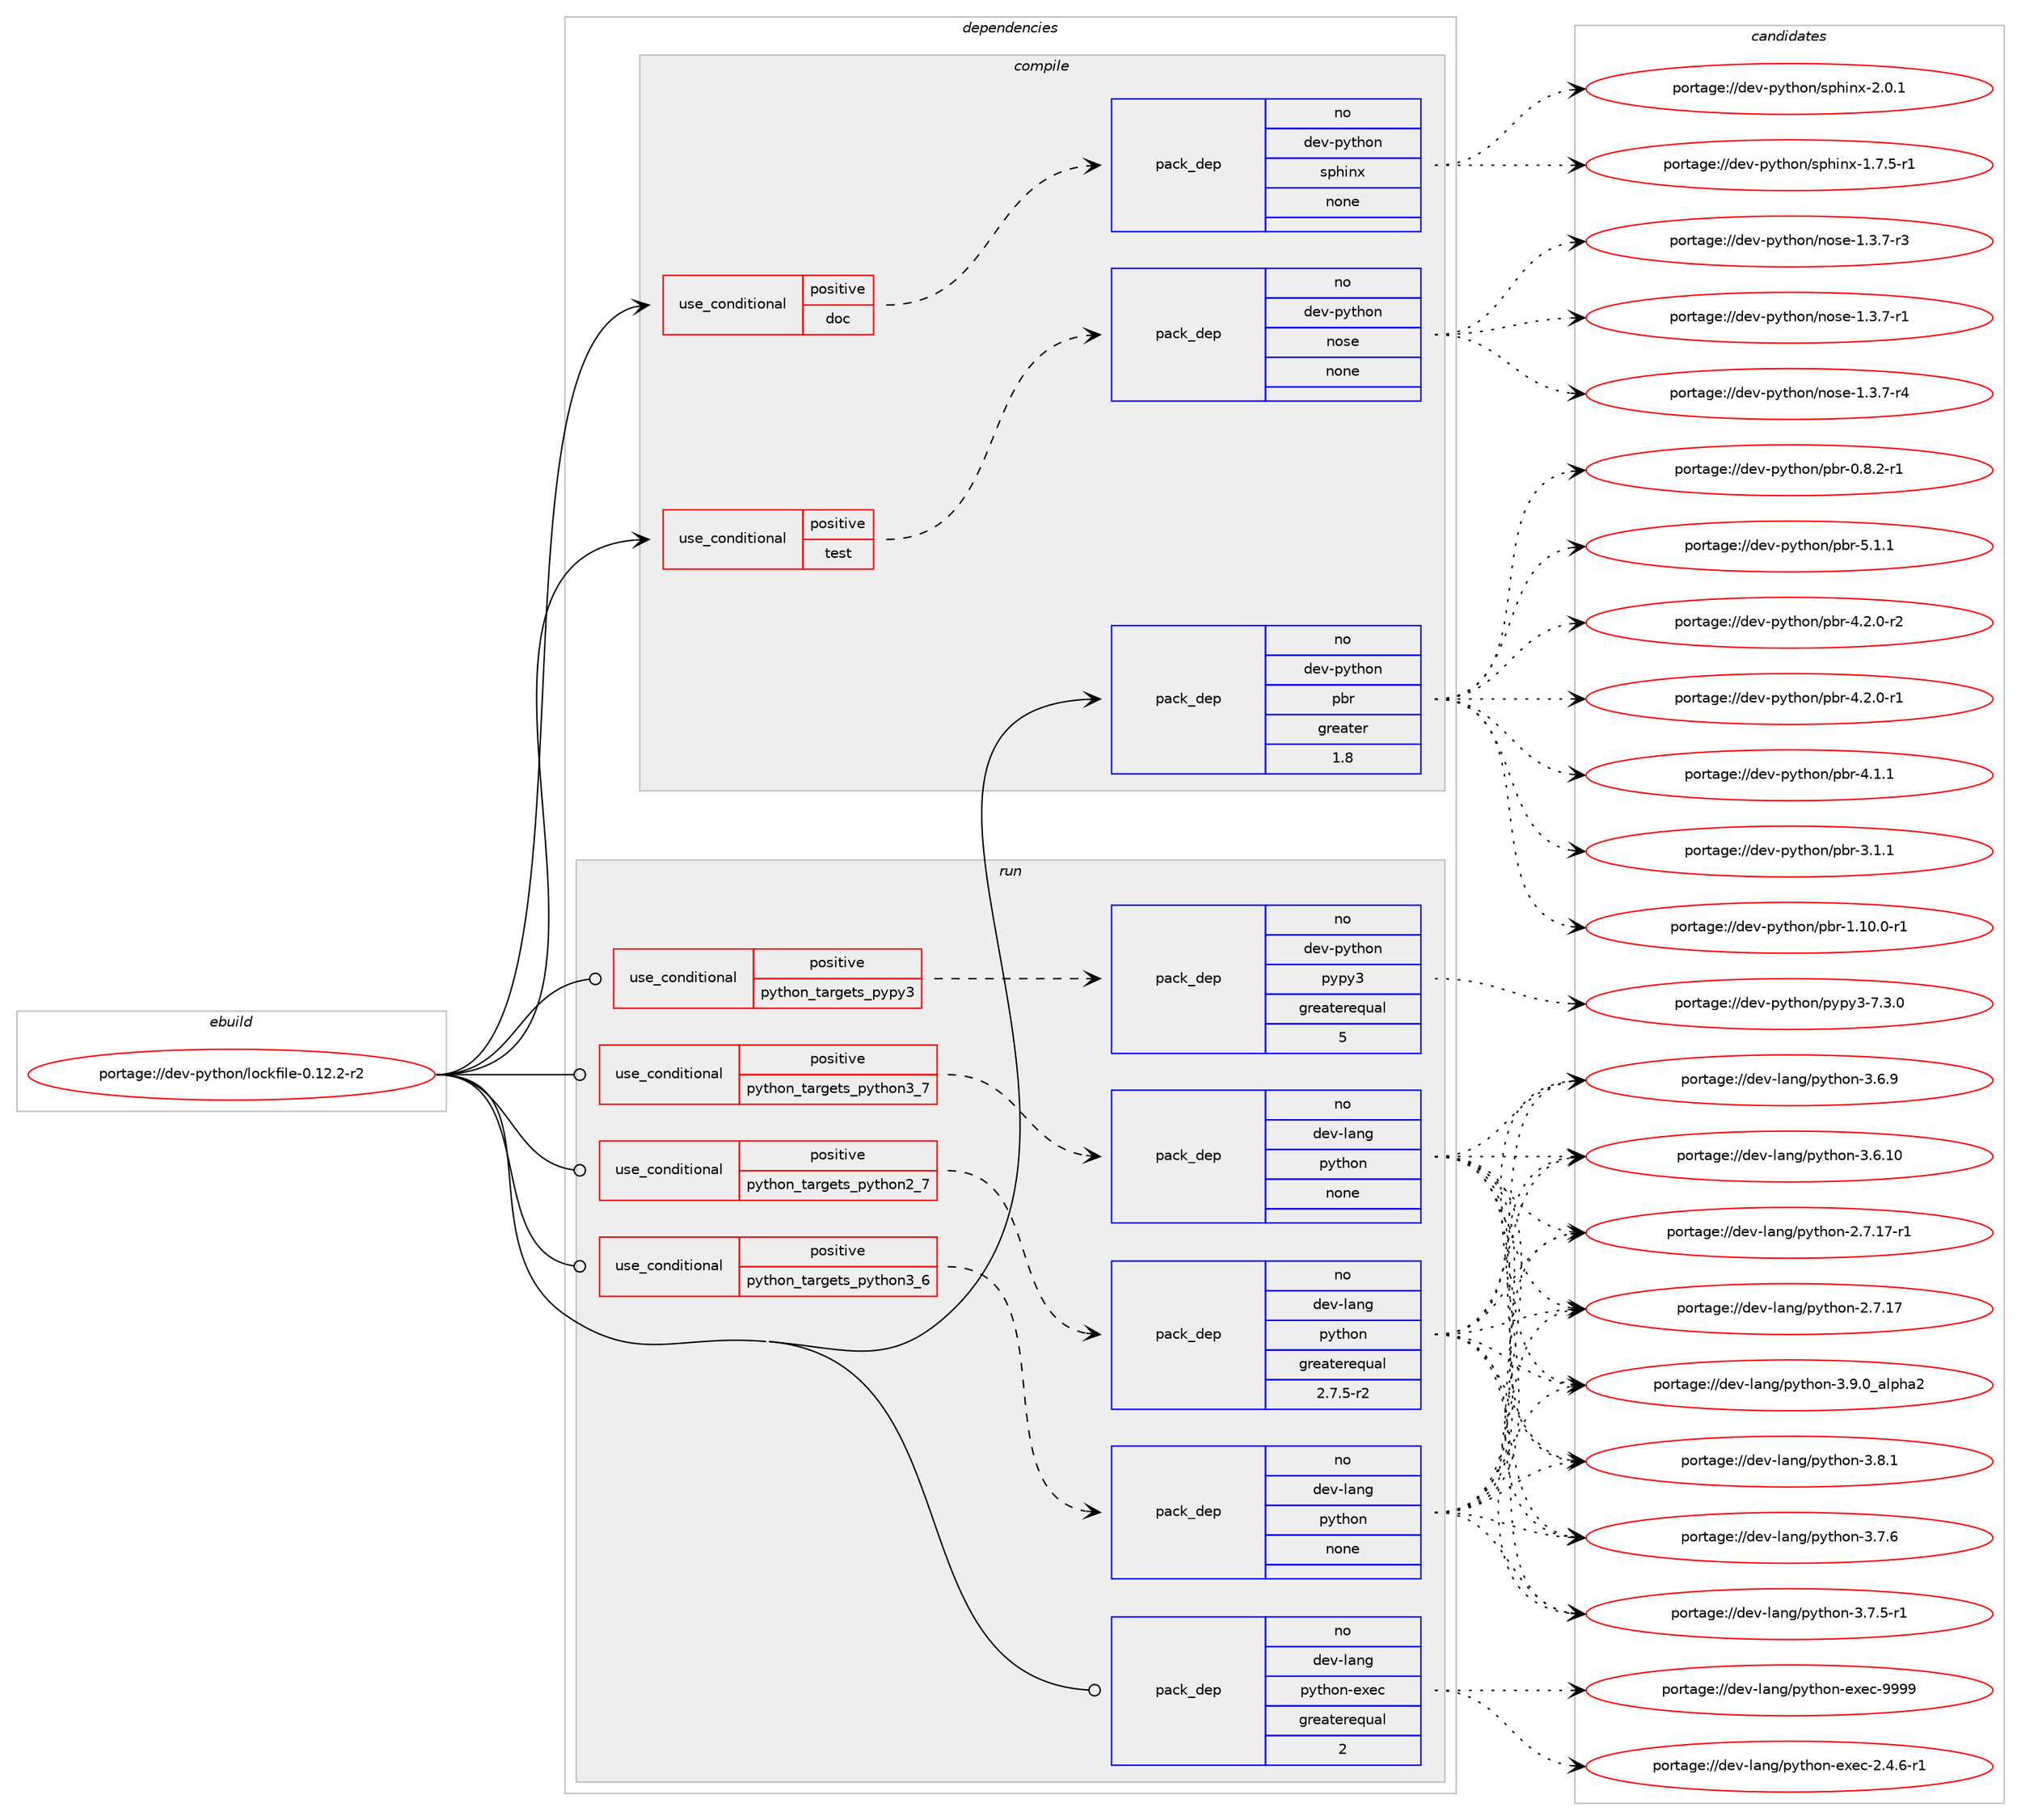 digraph prolog {

# *************
# Graph options
# *************

newrank=true;
concentrate=true;
compound=true;
graph [rankdir=LR,fontname=Helvetica,fontsize=10,ranksep=1.5];#, ranksep=2.5, nodesep=0.2];
edge  [arrowhead=vee];
node  [fontname=Helvetica,fontsize=10];

# **********
# The ebuild
# **********

subgraph cluster_leftcol {
color=gray;
rank=same;
label=<<i>ebuild</i>>;
id [label="portage://dev-python/lockfile-0.12.2-r2", color=red, width=4, href="../dev-python/lockfile-0.12.2-r2.svg"];
}

# ****************
# The dependencies
# ****************

subgraph cluster_midcol {
color=gray;
label=<<i>dependencies</i>>;
subgraph cluster_compile {
fillcolor="#eeeeee";
style=filled;
label=<<i>compile</i>>;
subgraph cond113334 {
dependency451817 [label=<<TABLE BORDER="0" CELLBORDER="1" CELLSPACING="0" CELLPADDING="4"><TR><TD ROWSPAN="3" CELLPADDING="10">use_conditional</TD></TR><TR><TD>positive</TD></TR><TR><TD>doc</TD></TR></TABLE>>, shape=none, color=red];
subgraph pack333503 {
dependency451818 [label=<<TABLE BORDER="0" CELLBORDER="1" CELLSPACING="0" CELLPADDING="4" WIDTH="220"><TR><TD ROWSPAN="6" CELLPADDING="30">pack_dep</TD></TR><TR><TD WIDTH="110">no</TD></TR><TR><TD>dev-python</TD></TR><TR><TD>sphinx</TD></TR><TR><TD>none</TD></TR><TR><TD></TD></TR></TABLE>>, shape=none, color=blue];
}
dependency451817:e -> dependency451818:w [weight=20,style="dashed",arrowhead="vee"];
}
id:e -> dependency451817:w [weight=20,style="solid",arrowhead="vee"];
subgraph cond113335 {
dependency451819 [label=<<TABLE BORDER="0" CELLBORDER="1" CELLSPACING="0" CELLPADDING="4"><TR><TD ROWSPAN="3" CELLPADDING="10">use_conditional</TD></TR><TR><TD>positive</TD></TR><TR><TD>test</TD></TR></TABLE>>, shape=none, color=red];
subgraph pack333504 {
dependency451820 [label=<<TABLE BORDER="0" CELLBORDER="1" CELLSPACING="0" CELLPADDING="4" WIDTH="220"><TR><TD ROWSPAN="6" CELLPADDING="30">pack_dep</TD></TR><TR><TD WIDTH="110">no</TD></TR><TR><TD>dev-python</TD></TR><TR><TD>nose</TD></TR><TR><TD>none</TD></TR><TR><TD></TD></TR></TABLE>>, shape=none, color=blue];
}
dependency451819:e -> dependency451820:w [weight=20,style="dashed",arrowhead="vee"];
}
id:e -> dependency451819:w [weight=20,style="solid",arrowhead="vee"];
subgraph pack333505 {
dependency451821 [label=<<TABLE BORDER="0" CELLBORDER="1" CELLSPACING="0" CELLPADDING="4" WIDTH="220"><TR><TD ROWSPAN="6" CELLPADDING="30">pack_dep</TD></TR><TR><TD WIDTH="110">no</TD></TR><TR><TD>dev-python</TD></TR><TR><TD>pbr</TD></TR><TR><TD>greater</TD></TR><TR><TD>1.8</TD></TR></TABLE>>, shape=none, color=blue];
}
id:e -> dependency451821:w [weight=20,style="solid",arrowhead="vee"];
}
subgraph cluster_compileandrun {
fillcolor="#eeeeee";
style=filled;
label=<<i>compile and run</i>>;
}
subgraph cluster_run {
fillcolor="#eeeeee";
style=filled;
label=<<i>run</i>>;
subgraph cond113336 {
dependency451822 [label=<<TABLE BORDER="0" CELLBORDER="1" CELLSPACING="0" CELLPADDING="4"><TR><TD ROWSPAN="3" CELLPADDING="10">use_conditional</TD></TR><TR><TD>positive</TD></TR><TR><TD>python_targets_pypy3</TD></TR></TABLE>>, shape=none, color=red];
subgraph pack333506 {
dependency451823 [label=<<TABLE BORDER="0" CELLBORDER="1" CELLSPACING="0" CELLPADDING="4" WIDTH="220"><TR><TD ROWSPAN="6" CELLPADDING="30">pack_dep</TD></TR><TR><TD WIDTH="110">no</TD></TR><TR><TD>dev-python</TD></TR><TR><TD>pypy3</TD></TR><TR><TD>greaterequal</TD></TR><TR><TD>5</TD></TR></TABLE>>, shape=none, color=blue];
}
dependency451822:e -> dependency451823:w [weight=20,style="dashed",arrowhead="vee"];
}
id:e -> dependency451822:w [weight=20,style="solid",arrowhead="odot"];
subgraph cond113337 {
dependency451824 [label=<<TABLE BORDER="0" CELLBORDER="1" CELLSPACING="0" CELLPADDING="4"><TR><TD ROWSPAN="3" CELLPADDING="10">use_conditional</TD></TR><TR><TD>positive</TD></TR><TR><TD>python_targets_python2_7</TD></TR></TABLE>>, shape=none, color=red];
subgraph pack333507 {
dependency451825 [label=<<TABLE BORDER="0" CELLBORDER="1" CELLSPACING="0" CELLPADDING="4" WIDTH="220"><TR><TD ROWSPAN="6" CELLPADDING="30">pack_dep</TD></TR><TR><TD WIDTH="110">no</TD></TR><TR><TD>dev-lang</TD></TR><TR><TD>python</TD></TR><TR><TD>greaterequal</TD></TR><TR><TD>2.7.5-r2</TD></TR></TABLE>>, shape=none, color=blue];
}
dependency451824:e -> dependency451825:w [weight=20,style="dashed",arrowhead="vee"];
}
id:e -> dependency451824:w [weight=20,style="solid",arrowhead="odot"];
subgraph cond113338 {
dependency451826 [label=<<TABLE BORDER="0" CELLBORDER="1" CELLSPACING="0" CELLPADDING="4"><TR><TD ROWSPAN="3" CELLPADDING="10">use_conditional</TD></TR><TR><TD>positive</TD></TR><TR><TD>python_targets_python3_6</TD></TR></TABLE>>, shape=none, color=red];
subgraph pack333508 {
dependency451827 [label=<<TABLE BORDER="0" CELLBORDER="1" CELLSPACING="0" CELLPADDING="4" WIDTH="220"><TR><TD ROWSPAN="6" CELLPADDING="30">pack_dep</TD></TR><TR><TD WIDTH="110">no</TD></TR><TR><TD>dev-lang</TD></TR><TR><TD>python</TD></TR><TR><TD>none</TD></TR><TR><TD></TD></TR></TABLE>>, shape=none, color=blue];
}
dependency451826:e -> dependency451827:w [weight=20,style="dashed",arrowhead="vee"];
}
id:e -> dependency451826:w [weight=20,style="solid",arrowhead="odot"];
subgraph cond113339 {
dependency451828 [label=<<TABLE BORDER="0" CELLBORDER="1" CELLSPACING="0" CELLPADDING="4"><TR><TD ROWSPAN="3" CELLPADDING="10">use_conditional</TD></TR><TR><TD>positive</TD></TR><TR><TD>python_targets_python3_7</TD></TR></TABLE>>, shape=none, color=red];
subgraph pack333509 {
dependency451829 [label=<<TABLE BORDER="0" CELLBORDER="1" CELLSPACING="0" CELLPADDING="4" WIDTH="220"><TR><TD ROWSPAN="6" CELLPADDING="30">pack_dep</TD></TR><TR><TD WIDTH="110">no</TD></TR><TR><TD>dev-lang</TD></TR><TR><TD>python</TD></TR><TR><TD>none</TD></TR><TR><TD></TD></TR></TABLE>>, shape=none, color=blue];
}
dependency451828:e -> dependency451829:w [weight=20,style="dashed",arrowhead="vee"];
}
id:e -> dependency451828:w [weight=20,style="solid",arrowhead="odot"];
subgraph pack333510 {
dependency451830 [label=<<TABLE BORDER="0" CELLBORDER="1" CELLSPACING="0" CELLPADDING="4" WIDTH="220"><TR><TD ROWSPAN="6" CELLPADDING="30">pack_dep</TD></TR><TR><TD WIDTH="110">no</TD></TR><TR><TD>dev-lang</TD></TR><TR><TD>python-exec</TD></TR><TR><TD>greaterequal</TD></TR><TR><TD>2</TD></TR></TABLE>>, shape=none, color=blue];
}
id:e -> dependency451830:w [weight=20,style="solid",arrowhead="odot"];
}
}

# **************
# The candidates
# **************

subgraph cluster_choices {
rank=same;
color=gray;
label=<<i>candidates</i>>;

subgraph choice333503 {
color=black;
nodesep=1;
choice1001011184511212111610411111047115112104105110120455046484649 [label="portage://dev-python/sphinx-2.0.1", color=red, width=4,href="../dev-python/sphinx-2.0.1.svg"];
choice10010111845112121116104111110471151121041051101204549465546534511449 [label="portage://dev-python/sphinx-1.7.5-r1", color=red, width=4,href="../dev-python/sphinx-1.7.5-r1.svg"];
dependency451818:e -> choice1001011184511212111610411111047115112104105110120455046484649:w [style=dotted,weight="100"];
dependency451818:e -> choice10010111845112121116104111110471151121041051101204549465546534511449:w [style=dotted,weight="100"];
}
subgraph choice333504 {
color=black;
nodesep=1;
choice10010111845112121116104111110471101111151014549465146554511452 [label="portage://dev-python/nose-1.3.7-r4", color=red, width=4,href="../dev-python/nose-1.3.7-r4.svg"];
choice10010111845112121116104111110471101111151014549465146554511451 [label="portage://dev-python/nose-1.3.7-r3", color=red, width=4,href="../dev-python/nose-1.3.7-r3.svg"];
choice10010111845112121116104111110471101111151014549465146554511449 [label="portage://dev-python/nose-1.3.7-r1", color=red, width=4,href="../dev-python/nose-1.3.7-r1.svg"];
dependency451820:e -> choice10010111845112121116104111110471101111151014549465146554511452:w [style=dotted,weight="100"];
dependency451820:e -> choice10010111845112121116104111110471101111151014549465146554511451:w [style=dotted,weight="100"];
dependency451820:e -> choice10010111845112121116104111110471101111151014549465146554511449:w [style=dotted,weight="100"];
}
subgraph choice333505 {
color=black;
nodesep=1;
choice100101118451121211161041111104711298114455346494649 [label="portage://dev-python/pbr-5.1.1", color=red, width=4,href="../dev-python/pbr-5.1.1.svg"];
choice1001011184511212111610411111047112981144552465046484511450 [label="portage://dev-python/pbr-4.2.0-r2", color=red, width=4,href="../dev-python/pbr-4.2.0-r2.svg"];
choice1001011184511212111610411111047112981144552465046484511449 [label="portage://dev-python/pbr-4.2.0-r1", color=red, width=4,href="../dev-python/pbr-4.2.0-r1.svg"];
choice100101118451121211161041111104711298114455246494649 [label="portage://dev-python/pbr-4.1.1", color=red, width=4,href="../dev-python/pbr-4.1.1.svg"];
choice100101118451121211161041111104711298114455146494649 [label="portage://dev-python/pbr-3.1.1", color=red, width=4,href="../dev-python/pbr-3.1.1.svg"];
choice100101118451121211161041111104711298114454946494846484511449 [label="portage://dev-python/pbr-1.10.0-r1", color=red, width=4,href="../dev-python/pbr-1.10.0-r1.svg"];
choice1001011184511212111610411111047112981144548465646504511449 [label="portage://dev-python/pbr-0.8.2-r1", color=red, width=4,href="../dev-python/pbr-0.8.2-r1.svg"];
dependency451821:e -> choice100101118451121211161041111104711298114455346494649:w [style=dotted,weight="100"];
dependency451821:e -> choice1001011184511212111610411111047112981144552465046484511450:w [style=dotted,weight="100"];
dependency451821:e -> choice1001011184511212111610411111047112981144552465046484511449:w [style=dotted,weight="100"];
dependency451821:e -> choice100101118451121211161041111104711298114455246494649:w [style=dotted,weight="100"];
dependency451821:e -> choice100101118451121211161041111104711298114455146494649:w [style=dotted,weight="100"];
dependency451821:e -> choice100101118451121211161041111104711298114454946494846484511449:w [style=dotted,weight="100"];
dependency451821:e -> choice1001011184511212111610411111047112981144548465646504511449:w [style=dotted,weight="100"];
}
subgraph choice333506 {
color=black;
nodesep=1;
choice100101118451121211161041111104711212111212151455546514648 [label="portage://dev-python/pypy3-7.3.0", color=red, width=4,href="../dev-python/pypy3-7.3.0.svg"];
dependency451823:e -> choice100101118451121211161041111104711212111212151455546514648:w [style=dotted,weight="100"];
}
subgraph choice333507 {
color=black;
nodesep=1;
choice10010111845108971101034711212111610411111045514657464895971081121049750 [label="portage://dev-lang/python-3.9.0_alpha2", color=red, width=4,href="../dev-lang/python-3.9.0_alpha2.svg"];
choice100101118451089711010347112121116104111110455146564649 [label="portage://dev-lang/python-3.8.1", color=red, width=4,href="../dev-lang/python-3.8.1.svg"];
choice100101118451089711010347112121116104111110455146554654 [label="portage://dev-lang/python-3.7.6", color=red, width=4,href="../dev-lang/python-3.7.6.svg"];
choice1001011184510897110103471121211161041111104551465546534511449 [label="portage://dev-lang/python-3.7.5-r1", color=red, width=4,href="../dev-lang/python-3.7.5-r1.svg"];
choice100101118451089711010347112121116104111110455146544657 [label="portage://dev-lang/python-3.6.9", color=red, width=4,href="../dev-lang/python-3.6.9.svg"];
choice10010111845108971101034711212111610411111045514654464948 [label="portage://dev-lang/python-3.6.10", color=red, width=4,href="../dev-lang/python-3.6.10.svg"];
choice100101118451089711010347112121116104111110455046554649554511449 [label="portage://dev-lang/python-2.7.17-r1", color=red, width=4,href="../dev-lang/python-2.7.17-r1.svg"];
choice10010111845108971101034711212111610411111045504655464955 [label="portage://dev-lang/python-2.7.17", color=red, width=4,href="../dev-lang/python-2.7.17.svg"];
dependency451825:e -> choice10010111845108971101034711212111610411111045514657464895971081121049750:w [style=dotted,weight="100"];
dependency451825:e -> choice100101118451089711010347112121116104111110455146564649:w [style=dotted,weight="100"];
dependency451825:e -> choice100101118451089711010347112121116104111110455146554654:w [style=dotted,weight="100"];
dependency451825:e -> choice1001011184510897110103471121211161041111104551465546534511449:w [style=dotted,weight="100"];
dependency451825:e -> choice100101118451089711010347112121116104111110455146544657:w [style=dotted,weight="100"];
dependency451825:e -> choice10010111845108971101034711212111610411111045514654464948:w [style=dotted,weight="100"];
dependency451825:e -> choice100101118451089711010347112121116104111110455046554649554511449:w [style=dotted,weight="100"];
dependency451825:e -> choice10010111845108971101034711212111610411111045504655464955:w [style=dotted,weight="100"];
}
subgraph choice333508 {
color=black;
nodesep=1;
choice10010111845108971101034711212111610411111045514657464895971081121049750 [label="portage://dev-lang/python-3.9.0_alpha2", color=red, width=4,href="../dev-lang/python-3.9.0_alpha2.svg"];
choice100101118451089711010347112121116104111110455146564649 [label="portage://dev-lang/python-3.8.1", color=red, width=4,href="../dev-lang/python-3.8.1.svg"];
choice100101118451089711010347112121116104111110455146554654 [label="portage://dev-lang/python-3.7.6", color=red, width=4,href="../dev-lang/python-3.7.6.svg"];
choice1001011184510897110103471121211161041111104551465546534511449 [label="portage://dev-lang/python-3.7.5-r1", color=red, width=4,href="../dev-lang/python-3.7.5-r1.svg"];
choice100101118451089711010347112121116104111110455146544657 [label="portage://dev-lang/python-3.6.9", color=red, width=4,href="../dev-lang/python-3.6.9.svg"];
choice10010111845108971101034711212111610411111045514654464948 [label="portage://dev-lang/python-3.6.10", color=red, width=4,href="../dev-lang/python-3.6.10.svg"];
choice100101118451089711010347112121116104111110455046554649554511449 [label="portage://dev-lang/python-2.7.17-r1", color=red, width=4,href="../dev-lang/python-2.7.17-r1.svg"];
choice10010111845108971101034711212111610411111045504655464955 [label="portage://dev-lang/python-2.7.17", color=red, width=4,href="../dev-lang/python-2.7.17.svg"];
dependency451827:e -> choice10010111845108971101034711212111610411111045514657464895971081121049750:w [style=dotted,weight="100"];
dependency451827:e -> choice100101118451089711010347112121116104111110455146564649:w [style=dotted,weight="100"];
dependency451827:e -> choice100101118451089711010347112121116104111110455146554654:w [style=dotted,weight="100"];
dependency451827:e -> choice1001011184510897110103471121211161041111104551465546534511449:w [style=dotted,weight="100"];
dependency451827:e -> choice100101118451089711010347112121116104111110455146544657:w [style=dotted,weight="100"];
dependency451827:e -> choice10010111845108971101034711212111610411111045514654464948:w [style=dotted,weight="100"];
dependency451827:e -> choice100101118451089711010347112121116104111110455046554649554511449:w [style=dotted,weight="100"];
dependency451827:e -> choice10010111845108971101034711212111610411111045504655464955:w [style=dotted,weight="100"];
}
subgraph choice333509 {
color=black;
nodesep=1;
choice10010111845108971101034711212111610411111045514657464895971081121049750 [label="portage://dev-lang/python-3.9.0_alpha2", color=red, width=4,href="../dev-lang/python-3.9.0_alpha2.svg"];
choice100101118451089711010347112121116104111110455146564649 [label="portage://dev-lang/python-3.8.1", color=red, width=4,href="../dev-lang/python-3.8.1.svg"];
choice100101118451089711010347112121116104111110455146554654 [label="portage://dev-lang/python-3.7.6", color=red, width=4,href="../dev-lang/python-3.7.6.svg"];
choice1001011184510897110103471121211161041111104551465546534511449 [label="portage://dev-lang/python-3.7.5-r1", color=red, width=4,href="../dev-lang/python-3.7.5-r1.svg"];
choice100101118451089711010347112121116104111110455146544657 [label="portage://dev-lang/python-3.6.9", color=red, width=4,href="../dev-lang/python-3.6.9.svg"];
choice10010111845108971101034711212111610411111045514654464948 [label="portage://dev-lang/python-3.6.10", color=red, width=4,href="../dev-lang/python-3.6.10.svg"];
choice100101118451089711010347112121116104111110455046554649554511449 [label="portage://dev-lang/python-2.7.17-r1", color=red, width=4,href="../dev-lang/python-2.7.17-r1.svg"];
choice10010111845108971101034711212111610411111045504655464955 [label="portage://dev-lang/python-2.7.17", color=red, width=4,href="../dev-lang/python-2.7.17.svg"];
dependency451829:e -> choice10010111845108971101034711212111610411111045514657464895971081121049750:w [style=dotted,weight="100"];
dependency451829:e -> choice100101118451089711010347112121116104111110455146564649:w [style=dotted,weight="100"];
dependency451829:e -> choice100101118451089711010347112121116104111110455146554654:w [style=dotted,weight="100"];
dependency451829:e -> choice1001011184510897110103471121211161041111104551465546534511449:w [style=dotted,weight="100"];
dependency451829:e -> choice100101118451089711010347112121116104111110455146544657:w [style=dotted,weight="100"];
dependency451829:e -> choice10010111845108971101034711212111610411111045514654464948:w [style=dotted,weight="100"];
dependency451829:e -> choice100101118451089711010347112121116104111110455046554649554511449:w [style=dotted,weight="100"];
dependency451829:e -> choice10010111845108971101034711212111610411111045504655464955:w [style=dotted,weight="100"];
}
subgraph choice333510 {
color=black;
nodesep=1;
choice10010111845108971101034711212111610411111045101120101994557575757 [label="portage://dev-lang/python-exec-9999", color=red, width=4,href="../dev-lang/python-exec-9999.svg"];
choice10010111845108971101034711212111610411111045101120101994550465246544511449 [label="portage://dev-lang/python-exec-2.4.6-r1", color=red, width=4,href="../dev-lang/python-exec-2.4.6-r1.svg"];
dependency451830:e -> choice10010111845108971101034711212111610411111045101120101994557575757:w [style=dotted,weight="100"];
dependency451830:e -> choice10010111845108971101034711212111610411111045101120101994550465246544511449:w [style=dotted,weight="100"];
}
}

}
